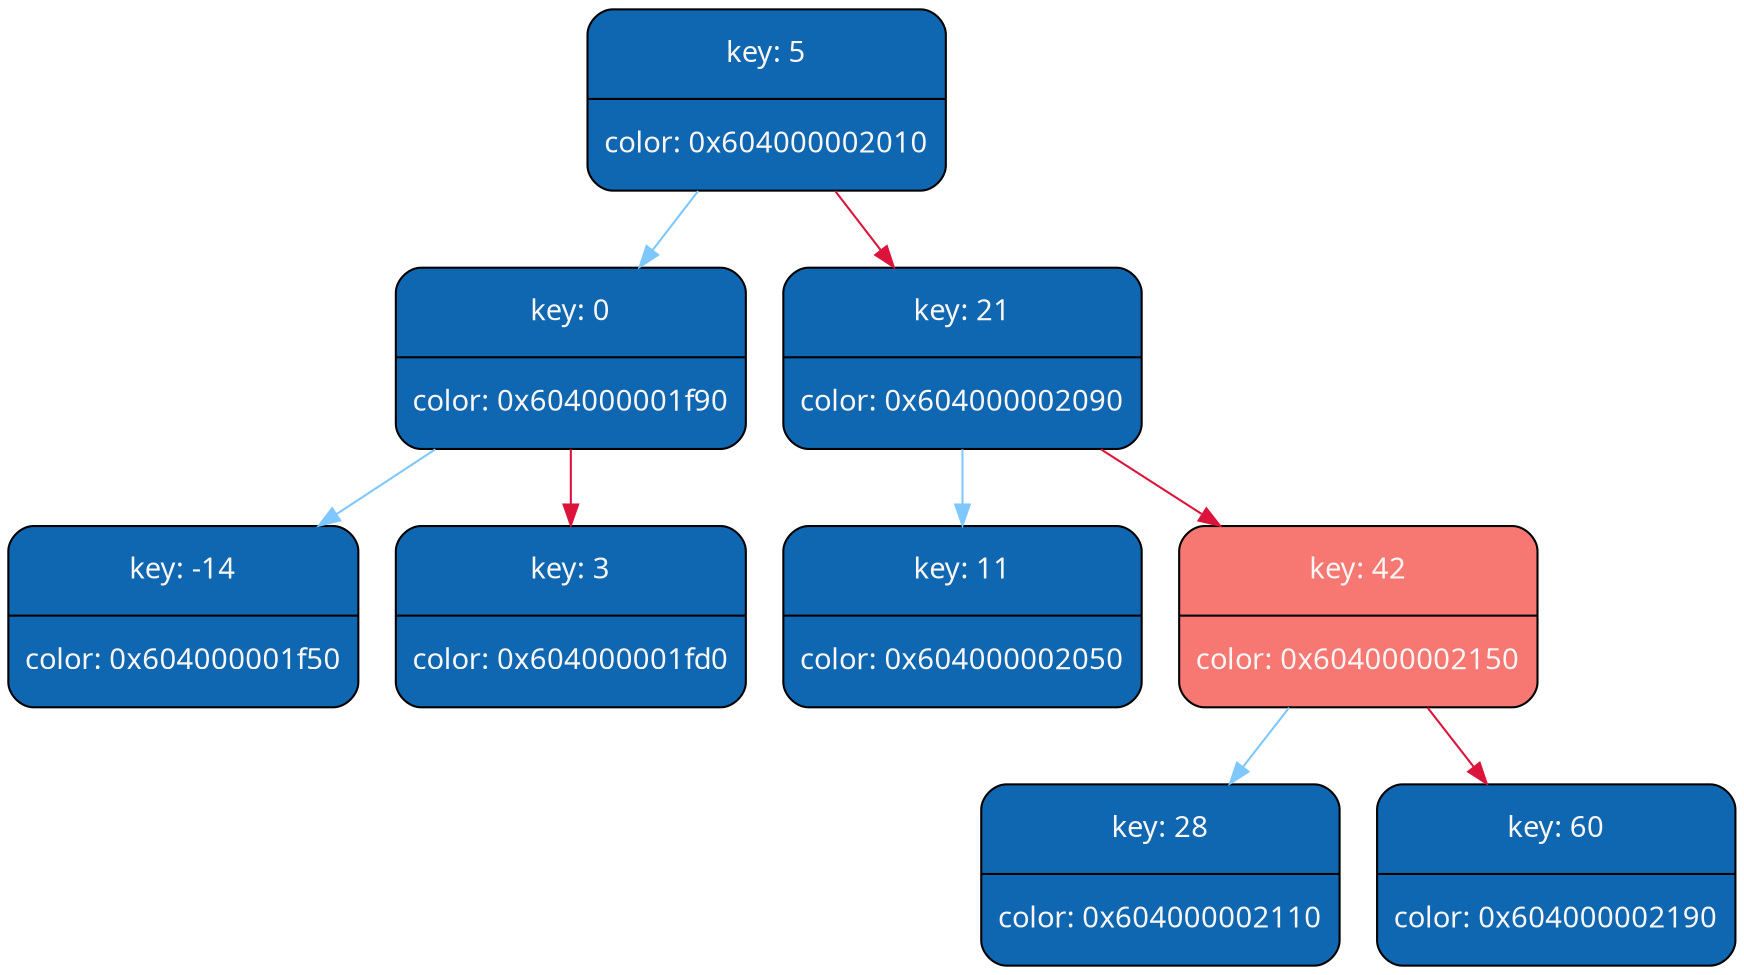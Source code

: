 digraph   
{
rankdir = ""
splines = "true"

node0x604000002010 [shape      = "Mrecord", width = 1.1, height = 1.21,  fillcolor   = "#0F67B1", style = "filled", fontcolor= " #FAF6F4", fontname = "Calibri", color = "0", label = "{key: 5| color: 0x604000002010}"]
node0x604000002010 -> node0x604000001f90 [color = "#7FC7FF", style = "", constraint = true, fillcolor = "#7FC7FF",   fontcolor = "", fontname = "Calibri", label = ""];
node0x604000001f90 [shape      = "Mrecord", width = 1.1, height = 1.21,  fillcolor   = "#0F67B1", style = "filled", fontcolor= " #FAF6F4", fontname = "Calibri", color = "0", label = "{key: 0| color: 0x604000001f90}"]
node0x604000001f90 -> node0x604000001f50 [color = "#7FC7FF", style = "", constraint = true, fillcolor = "#7FC7FF",   fontcolor = "", fontname = "Calibri", label = ""];
node0x604000001f50 [shape      = "Mrecord", width = 1.1, height = 1.21,  fillcolor   = "#0F67B1", style = "filled", fontcolor= " #FAF6F4", fontname = "Calibri", color = "0", label = "{key: -14| color: 0x604000001f50}"]
node0x604000001f90 -> node0x604000001fd0 [color = "#DC143C", style = "", constraint = true, fillcolor = "#DC143C",   fontcolor = "", fontname = "Calibri", label = ""];
node0x604000001fd0 [shape      = "Mrecord", width = 1.1, height = 1.21,  fillcolor   = "#0F67B1", style = "filled", fontcolor= " #FAF6F4", fontname = "Calibri", color = "0", label = "{key: 3| color: 0x604000001fd0}"]
node0x604000002010 -> node0x604000002090 [color = "#DC143C", style = "", constraint = true, fillcolor = "#DC143C",   fontcolor = "", fontname = "Calibri", label = ""];
node0x604000002090 [shape      = "Mrecord", width = 1.1, height = 1.21,  fillcolor   = "#0F67B1", style = "filled", fontcolor= " #FAF6F4", fontname = "Calibri", color = "0", label = "{key: 21| color: 0x604000002090}"]
node0x604000002090 -> node0x604000002050 [color = "#7FC7FF", style = "", constraint = true, fillcolor = "#7FC7FF",   fontcolor = "", fontname = "Calibri", label = ""];
node0x604000002050 [shape      = "Mrecord", width = 1.1, height = 1.21,  fillcolor   = "#0F67B1", style = "filled", fontcolor= " #FAF6F4", fontname = "Calibri", color = "0", label = "{key: 11| color: 0x604000002050}"]
node0x604000002090 -> node0x604000002150 [color = "#DC143C", style = "", constraint = true, fillcolor = "#DC143C",   fontcolor = "", fontname = "Calibri", label = ""];
node0x604000002150 [shape      = "Mrecord", width = 1.1, height = 1.21,  fillcolor   = "#F77772", style = "filled", fontcolor= " #FAF6F4", fontname = "Calibri", color = "1", label = "{key: 42| color: 0x604000002150}"]
node0x604000002150 -> node0x604000002110 [color = "#7FC7FF", style = "", constraint = true, fillcolor = "#7FC7FF",   fontcolor = "", fontname = "Calibri", label = ""];
node0x604000002110 [shape      = "Mrecord", width = 1.1, height = 1.21,  fillcolor   = "#0F67B1", style = "filled", fontcolor= " #FAF6F4", fontname = "Calibri", color = "0", label = "{key: 28| color: 0x604000002110}"]
node0x604000002150 -> node0x604000002190 [color = "#DC143C", style = "", constraint = true, fillcolor = "#DC143C",   fontcolor = "", fontname = "Calibri", label = ""];
node0x604000002190 [shape      = "Mrecord", width = 1.1, height = 1.21,  fillcolor   = "#0F67B1", style = "filled", fontcolor= " #FAF6F4", fontname = "Calibri", color = "0", label = "{key: 60| color: 0x604000002190}"]
}
